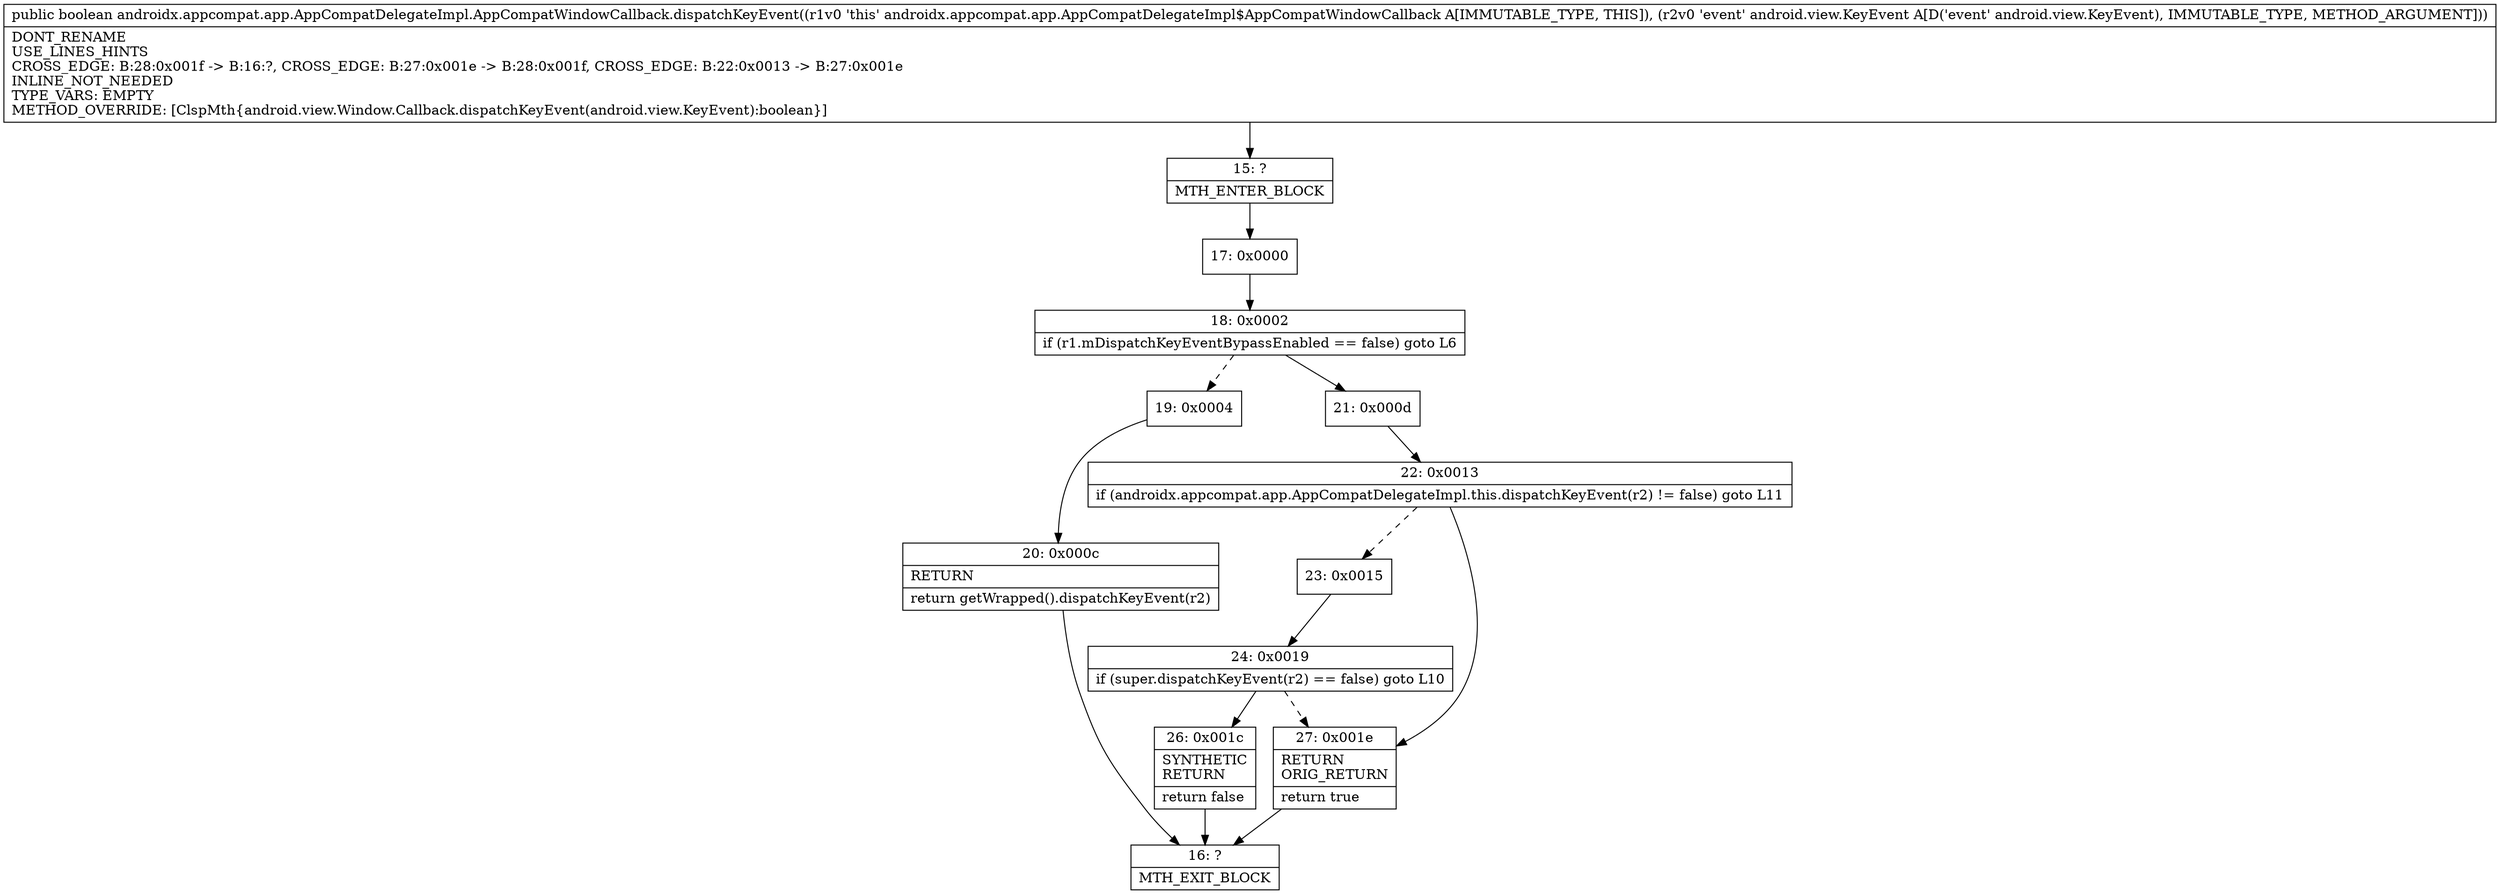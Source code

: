 digraph "CFG forandroidx.appcompat.app.AppCompatDelegateImpl.AppCompatWindowCallback.dispatchKeyEvent(Landroid\/view\/KeyEvent;)Z" {
Node_15 [shape=record,label="{15\:\ ?|MTH_ENTER_BLOCK\l}"];
Node_17 [shape=record,label="{17\:\ 0x0000}"];
Node_18 [shape=record,label="{18\:\ 0x0002|if (r1.mDispatchKeyEventBypassEnabled == false) goto L6\l}"];
Node_19 [shape=record,label="{19\:\ 0x0004}"];
Node_20 [shape=record,label="{20\:\ 0x000c|RETURN\l|return getWrapped().dispatchKeyEvent(r2)\l}"];
Node_16 [shape=record,label="{16\:\ ?|MTH_EXIT_BLOCK\l}"];
Node_21 [shape=record,label="{21\:\ 0x000d}"];
Node_22 [shape=record,label="{22\:\ 0x0013|if (androidx.appcompat.app.AppCompatDelegateImpl.this.dispatchKeyEvent(r2) != false) goto L11\l}"];
Node_23 [shape=record,label="{23\:\ 0x0015}"];
Node_24 [shape=record,label="{24\:\ 0x0019|if (super.dispatchKeyEvent(r2) == false) goto L10\l}"];
Node_26 [shape=record,label="{26\:\ 0x001c|SYNTHETIC\lRETURN\l|return false\l}"];
Node_27 [shape=record,label="{27\:\ 0x001e|RETURN\lORIG_RETURN\l|return true\l}"];
MethodNode[shape=record,label="{public boolean androidx.appcompat.app.AppCompatDelegateImpl.AppCompatWindowCallback.dispatchKeyEvent((r1v0 'this' androidx.appcompat.app.AppCompatDelegateImpl$AppCompatWindowCallback A[IMMUTABLE_TYPE, THIS]), (r2v0 'event' android.view.KeyEvent A[D('event' android.view.KeyEvent), IMMUTABLE_TYPE, METHOD_ARGUMENT]))  | DONT_RENAME\lUSE_LINES_HINTS\lCROSS_EDGE: B:28:0x001f \-\> B:16:?, CROSS_EDGE: B:27:0x001e \-\> B:28:0x001f, CROSS_EDGE: B:22:0x0013 \-\> B:27:0x001e\lINLINE_NOT_NEEDED\lTYPE_VARS: EMPTY\lMETHOD_OVERRIDE: [ClspMth\{android.view.Window.Callback.dispatchKeyEvent(android.view.KeyEvent):boolean\}]\l}"];
MethodNode -> Node_15;Node_15 -> Node_17;
Node_17 -> Node_18;
Node_18 -> Node_19[style=dashed];
Node_18 -> Node_21;
Node_19 -> Node_20;
Node_20 -> Node_16;
Node_21 -> Node_22;
Node_22 -> Node_23[style=dashed];
Node_22 -> Node_27;
Node_23 -> Node_24;
Node_24 -> Node_26;
Node_24 -> Node_27[style=dashed];
Node_26 -> Node_16;
Node_27 -> Node_16;
}

